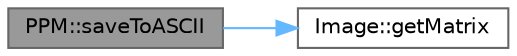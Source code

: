 digraph "PPM::saveToASCII"
{
 // INTERACTIVE_SVG=YES
 // LATEX_PDF_SIZE
  bgcolor="transparent";
  edge [fontname=Helvetica,fontsize=10,labelfontname=Helvetica,labelfontsize=10];
  node [fontname=Helvetica,fontsize=10,shape=box,height=0.2,width=0.4];
  rankdir="LR";
  Node1 [id="Node000001",label="PPM::saveToASCII",height=0.2,width=0.4,color="gray40", fillcolor="grey60", style="filled", fontcolor="black",tooltip="Saves the image's pixel data in ASCII format."];
  Node1 -> Node2 [id="edge1_Node000001_Node000002",color="steelblue1",style="solid",tooltip=" "];
  Node2 [id="Node000002",label="Image::getMatrix",height=0.2,width=0.4,color="grey40", fillcolor="white", style="filled",URL="$class_image.html#ad4f50b642f69435f20c0bc5e57fe76ec",tooltip="Gets a reference to the image matrix (modifiable)."];
}
